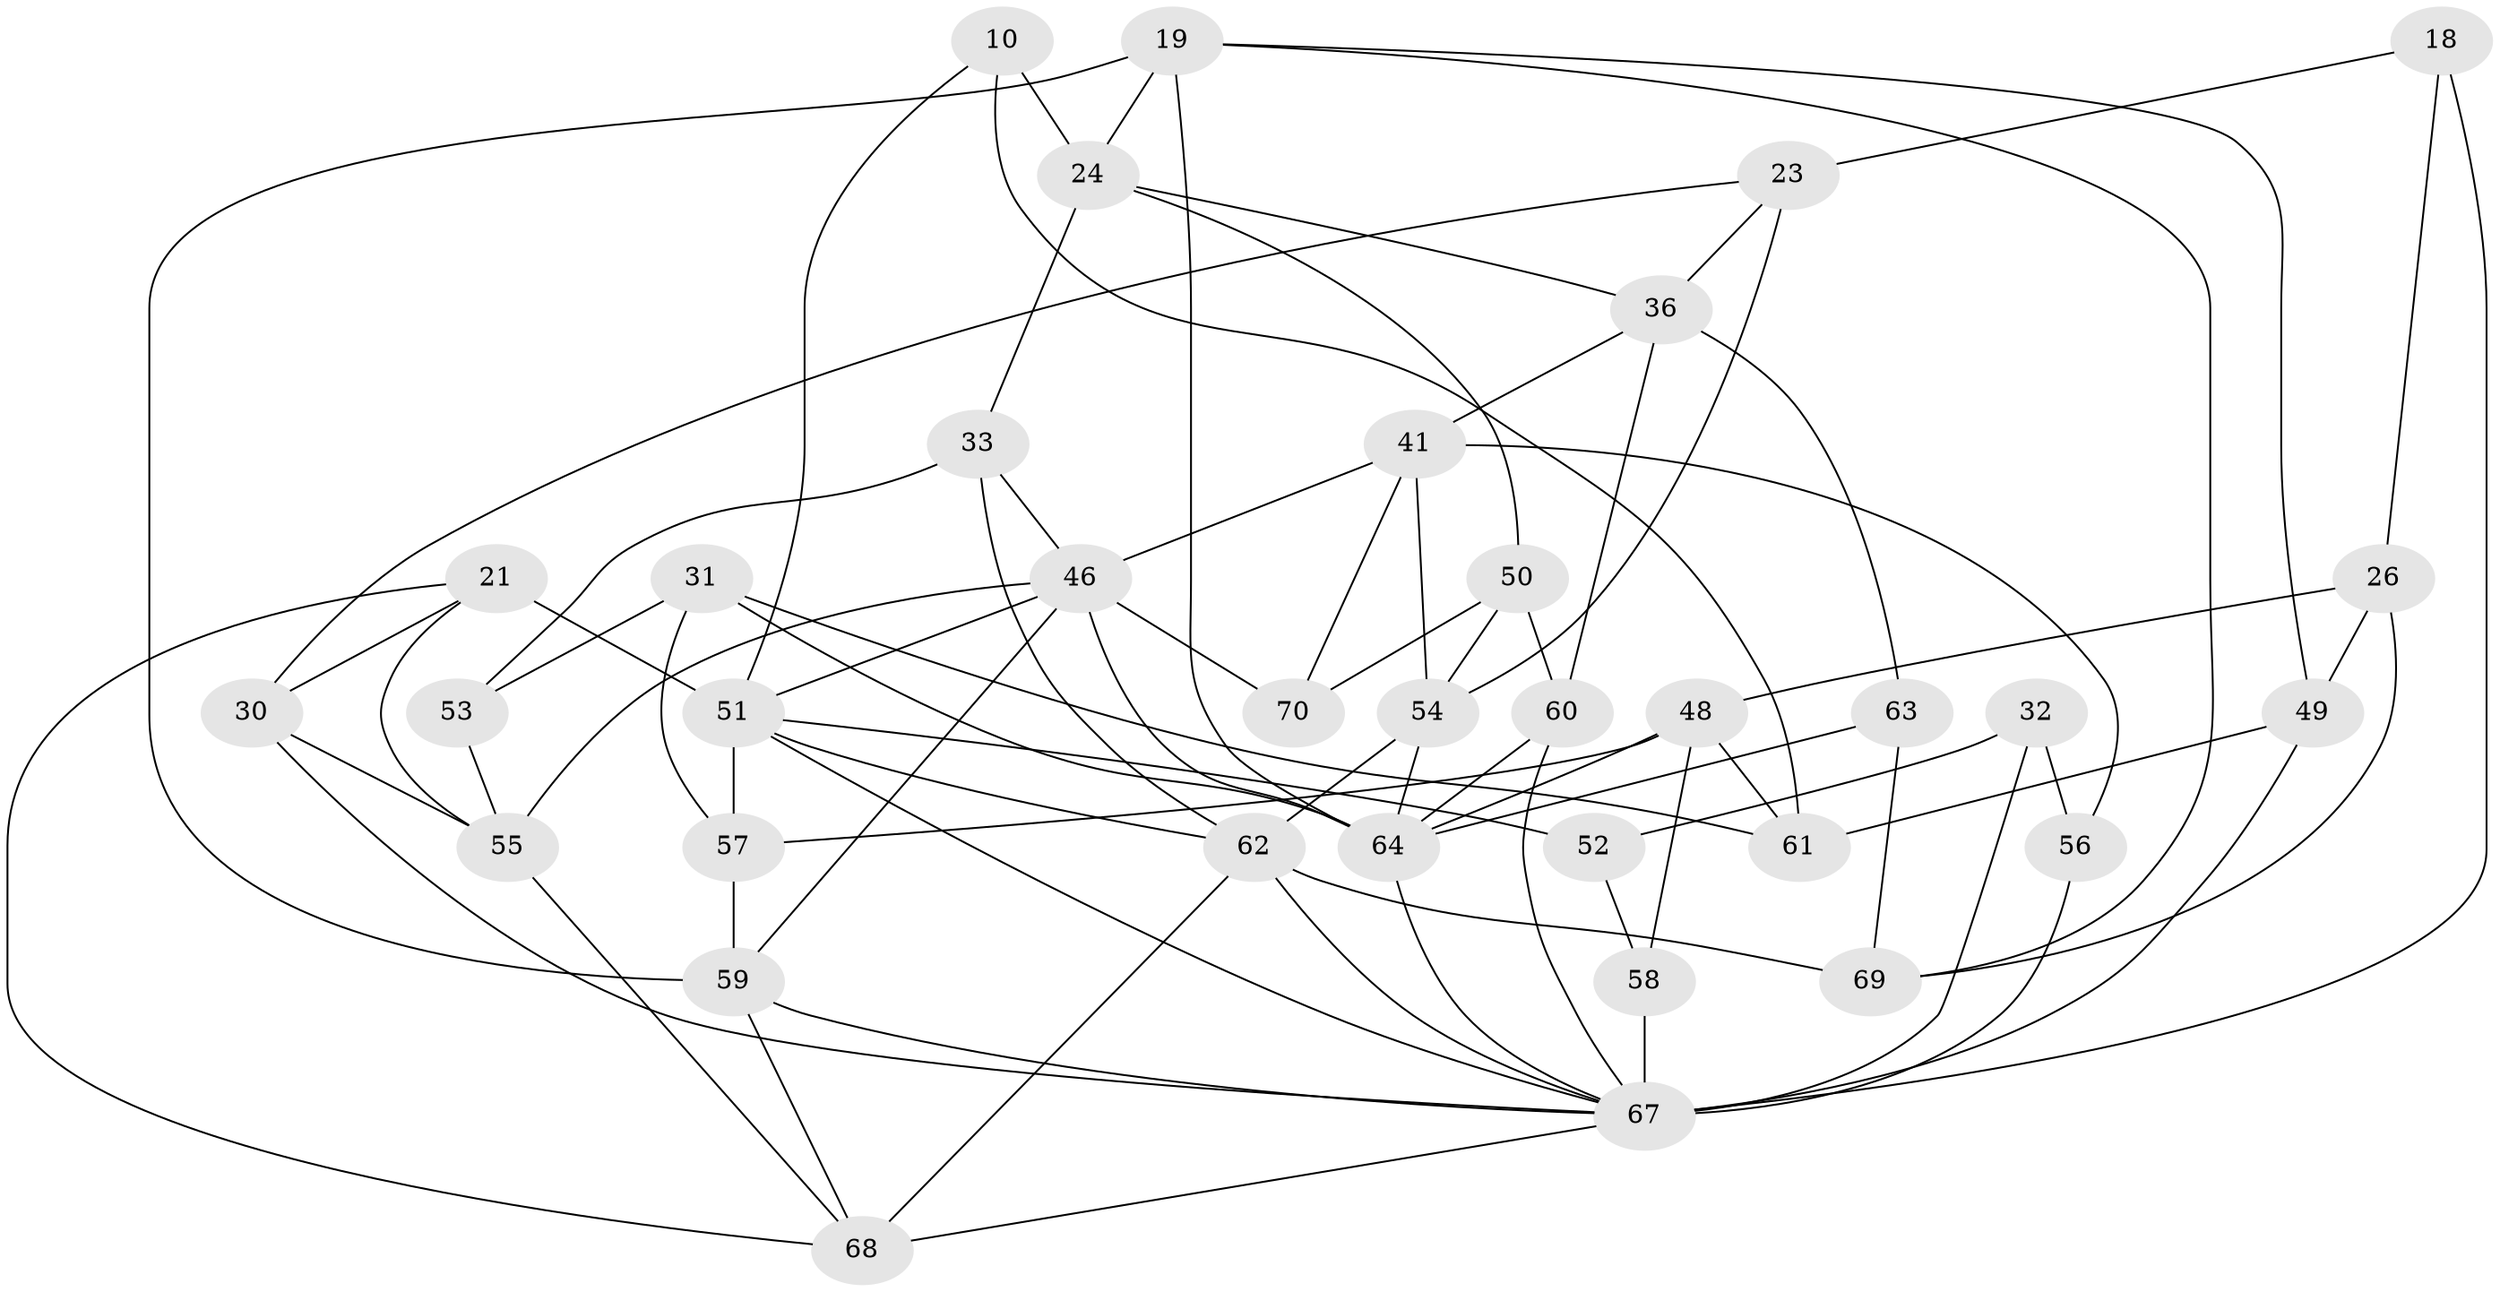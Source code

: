 // original degree distribution, {4: 1.0}
// Generated by graph-tools (version 1.1) at 2025/57/03/09/25 04:57:24]
// undirected, 35 vertices, 80 edges
graph export_dot {
graph [start="1"]
  node [color=gray90,style=filled];
  10;
  18;
  19 [super="+8"];
  21;
  23;
  24 [super="+3"];
  26;
  30;
  31;
  32 [super="+1"];
  33;
  36 [super="+28"];
  41 [super="+4+29"];
  46 [super="+35"];
  48 [super="+6"];
  49 [super="+37"];
  50;
  51 [super="+16+43"];
  52;
  53;
  54 [super="+42"];
  55 [super="+45"];
  56 [super="+47"];
  57;
  58;
  59 [super="+20"];
  60;
  61 [super="+39"];
  62 [super="+7+22"];
  63;
  64 [super="+15+34"];
  67 [super="+9+66+17+65"];
  68 [super="+44"];
  69 [super="+14"];
  70;
  10 -- 24 [weight=2];
  10 -- 61;
  10 -- 51;
  18 -- 26;
  18 -- 23;
  18 -- 67 [weight=2];
  19 -- 64;
  19 -- 69;
  19 -- 24;
  19 -- 59 [weight=2];
  19 -- 49;
  21 -- 30;
  21 -- 55;
  21 -- 68;
  21 -- 51;
  23 -- 30;
  23 -- 36;
  23 -- 54;
  24 -- 33;
  24 -- 50;
  24 -- 36;
  26 -- 49;
  26 -- 48;
  26 -- 69;
  30 -- 67;
  30 -- 55;
  31 -- 57;
  31 -- 61;
  31 -- 53;
  31 -- 64;
  32 -- 52 [weight=2];
  32 -- 56 [weight=2];
  32 -- 67 [weight=2];
  33 -- 62;
  33 -- 46;
  33 -- 53;
  36 -- 60;
  36 -- 63;
  36 -- 41 [weight=2];
  41 -- 54;
  41 -- 70 [weight=2];
  41 -- 56 [weight=2];
  41 -- 46;
  46 -- 51;
  46 -- 70;
  46 -- 55 [weight=2];
  46 -- 59;
  46 -- 64;
  48 -- 58;
  48 -- 57;
  48 -- 61 [weight=2];
  48 -- 64;
  49 -- 61 [weight=2];
  49 -- 67 [weight=4];
  50 -- 70;
  50 -- 60;
  50 -- 54;
  51 -- 52;
  51 -- 57;
  51 -- 67 [weight=2];
  51 -- 62;
  52 -- 58;
  53 -- 55 [weight=2];
  54 -- 62 [weight=2];
  54 -- 64;
  55 -- 68 [weight=2];
  56 -- 67 [weight=2];
  57 -- 59;
  58 -- 67 [weight=2];
  59 -- 67;
  59 -- 68;
  60 -- 64;
  60 -- 67;
  62 -- 69 [weight=2];
  62 -- 67;
  62 -- 68;
  63 -- 69 [weight=2];
  63 -- 64;
  64 -- 67;
  67 -- 68 [weight=3];
}
